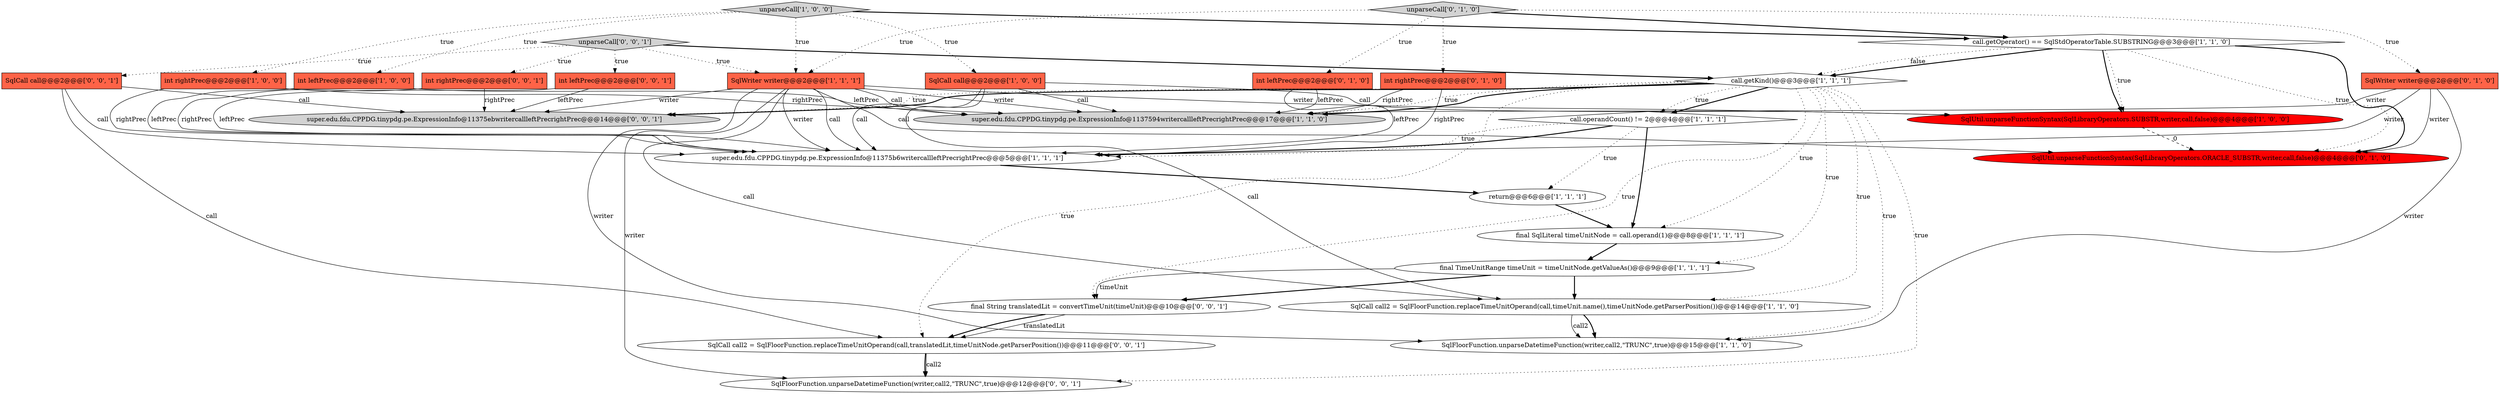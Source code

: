 digraph {
24 [style = filled, label = "SqlFloorFunction.unparseDatetimeFunction(writer,call2,\"TRUNC\",true)@@@12@@@['0', '0', '1']", fillcolor = white, shape = ellipse image = "AAA0AAABBB3BBB"];
18 [style = filled, label = "unparseCall['0', '1', '0']", fillcolor = lightgray, shape = diamond image = "AAA0AAABBB2BBB"];
23 [style = filled, label = "SqlCall call2 = SqlFloorFunction.replaceTimeUnitOperand(call,translatedLit,timeUnitNode.getParserPosition())@@@11@@@['0', '0', '1']", fillcolor = white, shape = ellipse image = "AAA0AAABBB3BBB"];
8 [style = filled, label = "call.operandCount() != 2@@@4@@@['1', '1', '1']", fillcolor = white, shape = diamond image = "AAA0AAABBB1BBB"];
25 [style = filled, label = "unparseCall['0', '0', '1']", fillcolor = lightgray, shape = diamond image = "AAA0AAABBB3BBB"];
2 [style = filled, label = "final TimeUnitRange timeUnit = timeUnitNode.getValueAs()@@@9@@@['1', '1', '1']", fillcolor = white, shape = ellipse image = "AAA0AAABBB1BBB"];
21 [style = filled, label = "final String translatedLit = convertTimeUnit(timeUnit)@@@10@@@['0', '0', '1']", fillcolor = white, shape = ellipse image = "AAA0AAABBB3BBB"];
28 [style = filled, label = "int leftPrec@@@2@@@['0', '0', '1']", fillcolor = tomato, shape = box image = "AAA0AAABBB3BBB"];
16 [style = filled, label = "int rightPrec@@@2@@@['0', '1', '0']", fillcolor = tomato, shape = box image = "AAA0AAABBB2BBB"];
10 [style = filled, label = "super.edu.fdu.CPPDG.tinypdg.pe.ExpressionInfo@11375b6writercallleftPrecrightPrec@@@5@@@['1', '1', '1']", fillcolor = white, shape = ellipse image = "AAA0AAABBB1BBB"];
14 [style = filled, label = "int rightPrec@@@2@@@['1', '0', '0']", fillcolor = tomato, shape = box image = "AAA0AAABBB1BBB"];
13 [style = filled, label = "final SqlLiteral timeUnitNode = call.operand(1)@@@8@@@['1', '1', '1']", fillcolor = white, shape = ellipse image = "AAA0AAABBB1BBB"];
12 [style = filled, label = "unparseCall['1', '0', '0']", fillcolor = lightgray, shape = diamond image = "AAA0AAABBB1BBB"];
22 [style = filled, label = "super.edu.fdu.CPPDG.tinypdg.pe.ExpressionInfo@11375ebwritercallleftPrecrightPrec@@@14@@@['0', '0', '1']", fillcolor = lightgray, shape = ellipse image = "AAA0AAABBB3BBB"];
3 [style = filled, label = "SqlCall call@@@2@@@['1', '0', '0']", fillcolor = tomato, shape = box image = "AAA0AAABBB1BBB"];
0 [style = filled, label = "SqlFloorFunction.unparseDatetimeFunction(writer,call2,\"TRUNC\",true)@@@15@@@['1', '1', '0']", fillcolor = white, shape = ellipse image = "AAA0AAABBB1BBB"];
19 [style = filled, label = "SqlWriter writer@@@2@@@['0', '1', '0']", fillcolor = tomato, shape = box image = "AAA0AAABBB2BBB"];
26 [style = filled, label = "SqlCall call@@@2@@@['0', '0', '1']", fillcolor = tomato, shape = box image = "AAA0AAABBB3BBB"];
6 [style = filled, label = "int leftPrec@@@2@@@['1', '0', '0']", fillcolor = tomato, shape = box image = "AAA0AAABBB1BBB"];
27 [style = filled, label = "int rightPrec@@@2@@@['0', '0', '1']", fillcolor = tomato, shape = box image = "AAA0AAABBB3BBB"];
9 [style = filled, label = "SqlUtil.unparseFunctionSyntax(SqlLibraryOperators.SUBSTR,writer,call,false)@@@4@@@['1', '0', '0']", fillcolor = red, shape = ellipse image = "AAA1AAABBB1BBB"];
11 [style = filled, label = "super.edu.fdu.CPPDG.tinypdg.pe.ExpressionInfo@1137594writercallleftPrecrightPrec@@@17@@@['1', '1', '0']", fillcolor = lightgray, shape = ellipse image = "AAA0AAABBB1BBB"];
1 [style = filled, label = "call.getKind()@@@3@@@['1', '1', '1']", fillcolor = white, shape = diamond image = "AAA0AAABBB1BBB"];
7 [style = filled, label = "call.getOperator() == SqlStdOperatorTable.SUBSTRING@@@3@@@['1', '1', '0']", fillcolor = white, shape = diamond image = "AAA0AAABBB1BBB"];
15 [style = filled, label = "SqlWriter writer@@@2@@@['1', '1', '1']", fillcolor = tomato, shape = box image = "AAA0AAABBB1BBB"];
4 [style = filled, label = "SqlCall call2 = SqlFloorFunction.replaceTimeUnitOperand(call,timeUnit.name(),timeUnitNode.getParserPosition())@@@14@@@['1', '1', '0']", fillcolor = white, shape = ellipse image = "AAA0AAABBB1BBB"];
17 [style = filled, label = "SqlUtil.unparseFunctionSyntax(SqlLibraryOperators.ORACLE_SUBSTR,writer,call,false)@@@4@@@['0', '1', '0']", fillcolor = red, shape = ellipse image = "AAA1AAABBB2BBB"];
5 [style = filled, label = "return@@@6@@@['1', '1', '1']", fillcolor = white, shape = ellipse image = "AAA0AAABBB1BBB"];
20 [style = filled, label = "int leftPrec@@@2@@@['0', '1', '0']", fillcolor = tomato, shape = box image = "AAA0AAABBB2BBB"];
27->10 [style = solid, label="rightPrec"];
12->3 [style = dotted, label="true"];
8->10 [style = bold, label=""];
25->1 [style = bold, label=""];
7->1 [style = bold, label=""];
1->8 [style = bold, label=""];
7->17 [style = bold, label=""];
15->10 [style = solid, label="writer"];
15->9 [style = solid, label="writer"];
19->0 [style = solid, label="writer"];
18->16 [style = dotted, label="true"];
19->11 [style = solid, label="writer"];
1->11 [style = dotted, label="true"];
1->24 [style = dotted, label="true"];
26->23 [style = solid, label="call"];
23->24 [style = solid, label="call2"];
2->21 [style = solid, label="timeUnit"];
18->19 [style = dotted, label="true"];
3->11 [style = solid, label="call"];
12->15 [style = dotted, label="true"];
18->15 [style = dotted, label="true"];
1->21 [style = dotted, label="true"];
1->22 [style = dotted, label="true"];
26->10 [style = solid, label="call"];
25->28 [style = dotted, label="true"];
1->4 [style = dotted, label="true"];
3->4 [style = solid, label="call"];
6->11 [style = solid, label="leftPrec"];
7->9 [style = dotted, label="true"];
8->10 [style = dotted, label="true"];
15->24 [style = solid, label="writer"];
18->20 [style = dotted, label="true"];
2->4 [style = bold, label=""];
14->10 [style = solid, label="rightPrec"];
15->17 [style = solid, label="call"];
27->22 [style = solid, label="rightPrec"];
15->11 [style = solid, label="writer"];
12->7 [style = bold, label=""];
1->11 [style = bold, label=""];
16->11 [style = solid, label="rightPrec"];
15->11 [style = solid, label="call"];
19->10 [style = solid, label="writer"];
4->0 [style = bold, label=""];
1->22 [style = bold, label=""];
1->13 [style = dotted, label="true"];
7->9 [style = bold, label=""];
26->22 [style = solid, label="call"];
15->0 [style = solid, label="writer"];
4->0 [style = solid, label="call2"];
12->14 [style = dotted, label="true"];
25->15 [style = dotted, label="true"];
23->24 [style = bold, label=""];
3->9 [style = solid, label="call"];
15->4 [style = solid, label="call"];
21->23 [style = solid, label="translatedLit"];
6->10 [style = solid, label="leftPrec"];
28->22 [style = solid, label="leftPrec"];
8->5 [style = dotted, label="true"];
12->6 [style = dotted, label="true"];
10->5 [style = bold, label=""];
3->10 [style = solid, label="call"];
19->17 [style = solid, label="writer"];
2->21 [style = bold, label=""];
5->13 [style = bold, label=""];
9->17 [style = dashed, label="0"];
1->8 [style = dotted, label="true"];
15->10 [style = solid, label="call"];
1->23 [style = dotted, label="true"];
1->0 [style = dotted, label="true"];
28->10 [style = solid, label="leftPrec"];
7->1 [style = dotted, label="false"];
20->11 [style = solid, label="leftPrec"];
1->2 [style = dotted, label="true"];
7->17 [style = dotted, label="true"];
25->27 [style = dotted, label="true"];
18->7 [style = bold, label=""];
15->22 [style = solid, label="writer"];
14->11 [style = solid, label="rightPrec"];
25->26 [style = dotted, label="true"];
8->13 [style = bold, label=""];
16->10 [style = solid, label="rightPrec"];
20->10 [style = solid, label="leftPrec"];
13->2 [style = bold, label=""];
21->23 [style = bold, label=""];
}
